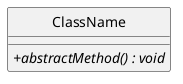 @startuml

hide circle
skinparam classAttributeIconSize 0

class ClassName {
  {abstract} {method} + abstractMethod() : void
}

@enduml
